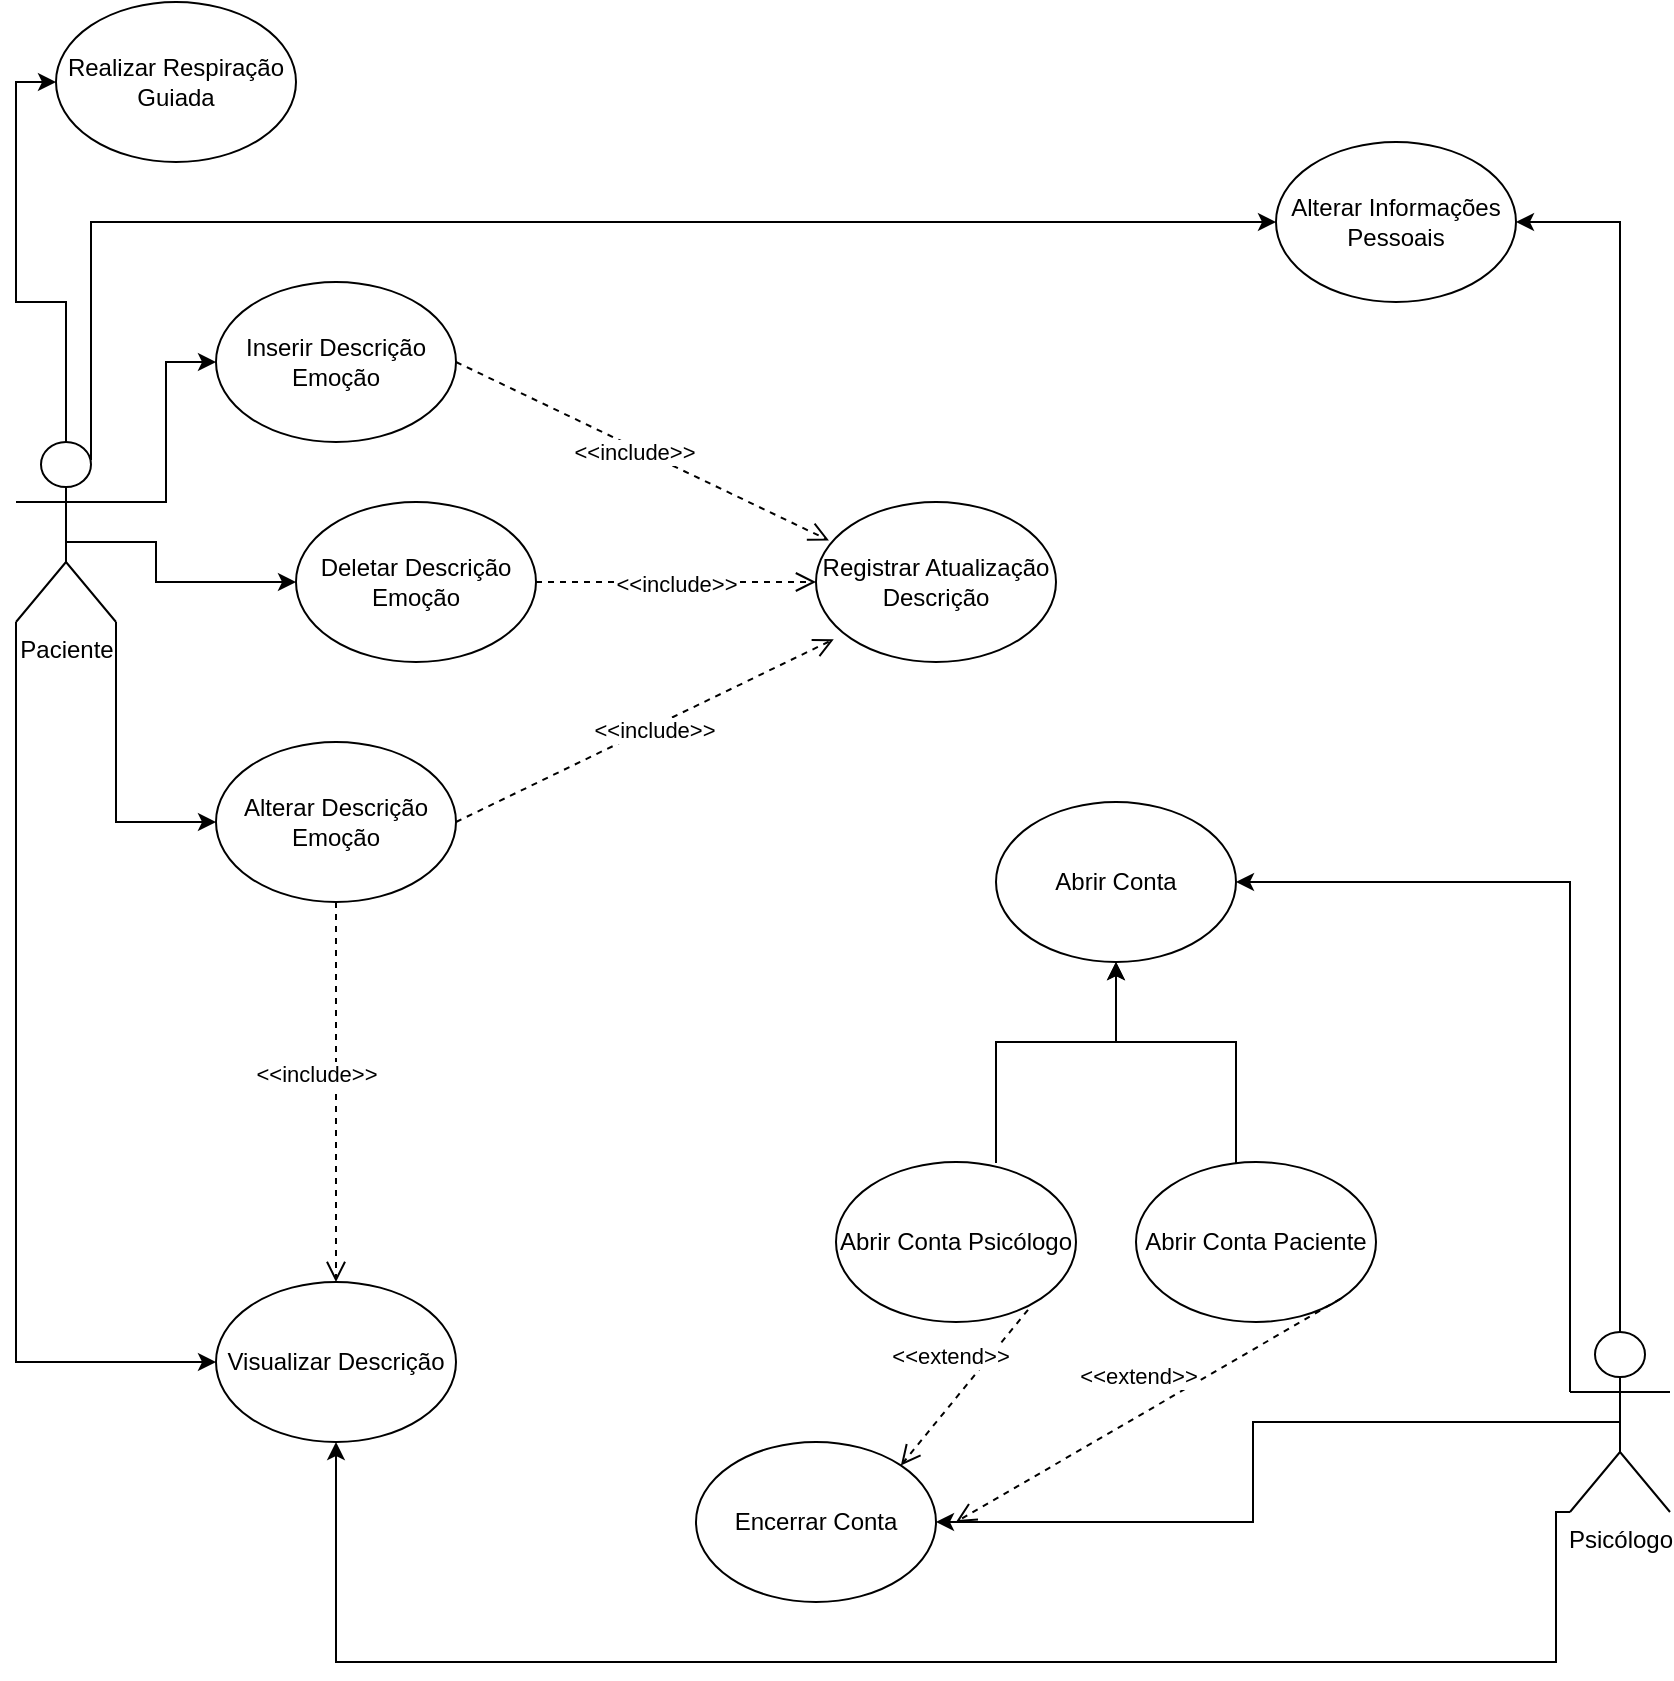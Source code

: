 <mxfile version="24.4.2" type="github">
  <diagram name="Página-1" id="u1A-sHwOy4KjO4R4wEvx">
    <mxGraphModel dx="1811" dy="939" grid="1" gridSize="10" guides="1" tooltips="1" connect="1" arrows="1" fold="1" page="1" pageScale="1" pageWidth="827" pageHeight="1169" math="0" shadow="0">
      <root>
        <mxCell id="0" />
        <mxCell id="1" parent="0" />
        <mxCell id="J47TuPo9XWfDg4zTXb_v-19" style="edgeStyle=orthogonalEdgeStyle;rounded=0;orthogonalLoop=1;jettySize=auto;html=1;exitX=1;exitY=0.333;exitDx=0;exitDy=0;exitPerimeter=0;entryX=0;entryY=0.5;entryDx=0;entryDy=0;" edge="1" parent="1" source="J47TuPo9XWfDg4zTXb_v-1" target="J47TuPo9XWfDg4zTXb_v-16">
          <mxGeometry relative="1" as="geometry">
            <Array as="points">
              <mxPoint x="75" y="270" />
              <mxPoint x="75" y="200" />
            </Array>
          </mxGeometry>
        </mxCell>
        <mxCell id="J47TuPo9XWfDg4zTXb_v-20" style="edgeStyle=orthogonalEdgeStyle;rounded=0;orthogonalLoop=1;jettySize=auto;html=1;exitX=1;exitY=1;exitDx=0;exitDy=0;exitPerimeter=0;entryX=0;entryY=0.5;entryDx=0;entryDy=0;" edge="1" parent="1" source="J47TuPo9XWfDg4zTXb_v-1" target="J47TuPo9XWfDg4zTXb_v-17">
          <mxGeometry relative="1" as="geometry" />
        </mxCell>
        <mxCell id="J47TuPo9XWfDg4zTXb_v-21" style="edgeStyle=orthogonalEdgeStyle;rounded=0;orthogonalLoop=1;jettySize=auto;html=1;exitX=0.5;exitY=0.5;exitDx=0;exitDy=0;exitPerimeter=0;entryX=0;entryY=0.5;entryDx=0;entryDy=0;" edge="1" parent="1" source="J47TuPo9XWfDg4zTXb_v-1" target="J47TuPo9XWfDg4zTXb_v-18">
          <mxGeometry relative="1" as="geometry">
            <Array as="points">
              <mxPoint x="25" y="290" />
              <mxPoint x="70" y="290" />
              <mxPoint x="70" y="310" />
            </Array>
          </mxGeometry>
        </mxCell>
        <mxCell id="J47TuPo9XWfDg4zTXb_v-32" style="edgeStyle=orthogonalEdgeStyle;rounded=0;orthogonalLoop=1;jettySize=auto;html=1;exitX=0;exitY=1;exitDx=0;exitDy=0;exitPerimeter=0;entryX=0;entryY=0.5;entryDx=0;entryDy=0;" edge="1" parent="1" source="J47TuPo9XWfDg4zTXb_v-1" target="J47TuPo9XWfDg4zTXb_v-31">
          <mxGeometry relative="1" as="geometry">
            <Array as="points">
              <mxPoint y="700" />
            </Array>
          </mxGeometry>
        </mxCell>
        <mxCell id="J47TuPo9XWfDg4zTXb_v-42" style="edgeStyle=orthogonalEdgeStyle;rounded=0;orthogonalLoop=1;jettySize=auto;html=1;exitX=0.5;exitY=0;exitDx=0;exitDy=0;exitPerimeter=0;entryX=0;entryY=0.5;entryDx=0;entryDy=0;" edge="1" parent="1" source="J47TuPo9XWfDg4zTXb_v-1" target="J47TuPo9XWfDg4zTXb_v-41">
          <mxGeometry relative="1" as="geometry" />
        </mxCell>
        <mxCell id="J47TuPo9XWfDg4zTXb_v-45" style="edgeStyle=orthogonalEdgeStyle;rounded=0;orthogonalLoop=1;jettySize=auto;html=1;exitX=0.75;exitY=0.1;exitDx=0;exitDy=0;exitPerimeter=0;entryX=0;entryY=0.5;entryDx=0;entryDy=0;" edge="1" parent="1" source="J47TuPo9XWfDg4zTXb_v-1" target="J47TuPo9XWfDg4zTXb_v-44">
          <mxGeometry relative="1" as="geometry">
            <Array as="points">
              <mxPoint x="37" y="130" />
            </Array>
          </mxGeometry>
        </mxCell>
        <mxCell id="J47TuPo9XWfDg4zTXb_v-1" value="Paciente" style="shape=umlActor;verticalLabelPosition=bottom;verticalAlign=top;html=1;outlineConnect=0;" vertex="1" parent="1">
          <mxGeometry y="240" width="50" height="90" as="geometry" />
        </mxCell>
        <mxCell id="J47TuPo9XWfDg4zTXb_v-9" style="edgeStyle=orthogonalEdgeStyle;rounded=0;orthogonalLoop=1;jettySize=auto;html=1;exitX=0.5;exitY=0.5;exitDx=0;exitDy=0;exitPerimeter=0;entryX=1;entryY=0.5;entryDx=0;entryDy=0;" edge="1" parent="1" source="J47TuPo9XWfDg4zTXb_v-2" target="J47TuPo9XWfDg4zTXb_v-6">
          <mxGeometry relative="1" as="geometry" />
        </mxCell>
        <mxCell id="J47TuPo9XWfDg4zTXb_v-11" style="edgeStyle=orthogonalEdgeStyle;rounded=0;orthogonalLoop=1;jettySize=auto;html=1;exitX=0;exitY=0.333;exitDx=0;exitDy=0;exitPerimeter=0;entryX=1;entryY=0.5;entryDx=0;entryDy=0;" edge="1" parent="1" source="J47TuPo9XWfDg4zTXb_v-2" target="J47TuPo9XWfDg4zTXb_v-10">
          <mxGeometry relative="1" as="geometry">
            <Array as="points">
              <mxPoint x="777" y="460" />
            </Array>
          </mxGeometry>
        </mxCell>
        <mxCell id="J47TuPo9XWfDg4zTXb_v-33" style="edgeStyle=orthogonalEdgeStyle;rounded=0;orthogonalLoop=1;jettySize=auto;html=1;exitX=0;exitY=1;exitDx=0;exitDy=0;exitPerimeter=0;entryX=0.5;entryY=1;entryDx=0;entryDy=0;" edge="1" parent="1" source="J47TuPo9XWfDg4zTXb_v-2" target="J47TuPo9XWfDg4zTXb_v-31">
          <mxGeometry relative="1" as="geometry">
            <Array as="points">
              <mxPoint x="770" y="775" />
              <mxPoint x="770" y="850" />
              <mxPoint x="160" y="850" />
            </Array>
          </mxGeometry>
        </mxCell>
        <mxCell id="J47TuPo9XWfDg4zTXb_v-46" style="edgeStyle=orthogonalEdgeStyle;rounded=0;orthogonalLoop=1;jettySize=auto;html=1;exitX=0.5;exitY=0;exitDx=0;exitDy=0;exitPerimeter=0;entryX=1;entryY=0.5;entryDx=0;entryDy=0;" edge="1" parent="1" source="J47TuPo9XWfDg4zTXb_v-2" target="J47TuPo9XWfDg4zTXb_v-44">
          <mxGeometry relative="1" as="geometry" />
        </mxCell>
        <mxCell id="J47TuPo9XWfDg4zTXb_v-2" value="Psicólogo" style="shape=umlActor;verticalLabelPosition=bottom;verticalAlign=top;html=1;outlineConnect=0;" vertex="1" parent="1">
          <mxGeometry x="777" y="685" width="50" height="90" as="geometry" />
        </mxCell>
        <mxCell id="J47TuPo9XWfDg4zTXb_v-4" value="Abrir Conta Psicólogo" style="ellipse;whiteSpace=wrap;html=1;" vertex="1" parent="1">
          <mxGeometry x="410" y="600" width="120" height="80" as="geometry" />
        </mxCell>
        <mxCell id="J47TuPo9XWfDg4zTXb_v-5" value="Abrir Conta Paciente" style="ellipse;whiteSpace=wrap;html=1;" vertex="1" parent="1">
          <mxGeometry x="560" y="600" width="120" height="80" as="geometry" />
        </mxCell>
        <mxCell id="J47TuPo9XWfDg4zTXb_v-6" value="Encerrar Conta" style="ellipse;whiteSpace=wrap;html=1;" vertex="1" parent="1">
          <mxGeometry x="340" y="740" width="120" height="80" as="geometry" />
        </mxCell>
        <mxCell id="J47TuPo9XWfDg4zTXb_v-10" value="Abrir Conta" style="ellipse;whiteSpace=wrap;html=1;" vertex="1" parent="1">
          <mxGeometry x="490" y="420" width="120" height="80" as="geometry" />
        </mxCell>
        <mxCell id="J47TuPo9XWfDg4zTXb_v-15" value="Registrar Atualização&lt;div&gt;Descrição&lt;/div&gt;" style="ellipse;whiteSpace=wrap;html=1;" vertex="1" parent="1">
          <mxGeometry x="400" y="270" width="120" height="80" as="geometry" />
        </mxCell>
        <mxCell id="J47TuPo9XWfDg4zTXb_v-16" value="Inserir Descrição Emoção" style="ellipse;whiteSpace=wrap;html=1;" vertex="1" parent="1">
          <mxGeometry x="100" y="160" width="120" height="80" as="geometry" />
        </mxCell>
        <mxCell id="J47TuPo9XWfDg4zTXb_v-17" value="Alterar Descrição Emoção" style="ellipse;whiteSpace=wrap;html=1;" vertex="1" parent="1">
          <mxGeometry x="100" y="390" width="120" height="80" as="geometry" />
        </mxCell>
        <mxCell id="J47TuPo9XWfDg4zTXb_v-18" value="Deletar Descrição Emoção" style="ellipse;whiteSpace=wrap;html=1;" vertex="1" parent="1">
          <mxGeometry x="140" y="270" width="120" height="80" as="geometry" />
        </mxCell>
        <mxCell id="J47TuPo9XWfDg4zTXb_v-27" style="edgeStyle=orthogonalEdgeStyle;rounded=0;orthogonalLoop=1;jettySize=auto;html=1;exitX=0.5;exitY=1;exitDx=0;exitDy=0;entryX=0.5;entryY=1;entryDx=0;entryDy=0;" edge="1" parent="1" source="J47TuPo9XWfDg4zTXb_v-24" target="J47TuPo9XWfDg4zTXb_v-10">
          <mxGeometry relative="1" as="geometry" />
        </mxCell>
        <mxCell id="J47TuPo9XWfDg4zTXb_v-36" value="" style="edgeStyle=orthogonalEdgeStyle;rounded=0;orthogonalLoop=1;jettySize=auto;html=1;" edge="1" parent="1" source="J47TuPo9XWfDg4zTXb_v-24" target="J47TuPo9XWfDg4zTXb_v-10">
          <mxGeometry relative="1" as="geometry" />
        </mxCell>
        <mxCell id="J47TuPo9XWfDg4zTXb_v-24" value="" style="shape=partialRectangle;whiteSpace=wrap;html=1;bottom=1;right=1;left=1;top=0;fillColor=none;routingCenterX=-0.5;direction=west;" vertex="1" parent="1">
          <mxGeometry x="490" y="540" width="120" height="60" as="geometry" />
        </mxCell>
        <mxCell id="J47TuPo9XWfDg4zTXb_v-28" value="&amp;lt;&amp;lt;include&amp;gt;&amp;gt;" style="html=1;verticalAlign=bottom;endArrow=open;dashed=1;endSize=8;curved=0;rounded=0;entryX=0.054;entryY=0.24;entryDx=0;entryDy=0;entryPerimeter=0;exitX=1;exitY=0.5;exitDx=0;exitDy=0;" edge="1" parent="1" source="J47TuPo9XWfDg4zTXb_v-16" target="J47TuPo9XWfDg4zTXb_v-15">
          <mxGeometry y="-10" relative="1" as="geometry">
            <mxPoint x="370" y="230" as="sourcePoint" />
            <mxPoint x="290" y="230" as="targetPoint" />
            <mxPoint as="offset" />
          </mxGeometry>
        </mxCell>
        <mxCell id="J47TuPo9XWfDg4zTXb_v-29" value="&amp;lt;&amp;lt;include&amp;gt;&amp;gt;" style="html=1;verticalAlign=bottom;endArrow=open;dashed=1;endSize=8;curved=0;rounded=0;entryX=0;entryY=0.5;entryDx=0;entryDy=0;exitX=1;exitY=0.5;exitDx=0;exitDy=0;" edge="1" parent="1" source="J47TuPo9XWfDg4zTXb_v-18" target="J47TuPo9XWfDg4zTXb_v-15">
          <mxGeometry y="-10" relative="1" as="geometry">
            <mxPoint x="230" y="210" as="sourcePoint" />
            <mxPoint x="426" y="259" as="targetPoint" />
            <mxPoint as="offset" />
          </mxGeometry>
        </mxCell>
        <mxCell id="J47TuPo9XWfDg4zTXb_v-30" value="&amp;lt;&amp;lt;include&amp;gt;&amp;gt;" style="html=1;verticalAlign=bottom;endArrow=open;dashed=1;endSize=8;curved=0;rounded=0;entryX=0.074;entryY=0.858;entryDx=0;entryDy=0;entryPerimeter=0;exitX=1;exitY=0.5;exitDx=0;exitDy=0;" edge="1" parent="1" source="J47TuPo9XWfDg4zTXb_v-17" target="J47TuPo9XWfDg4zTXb_v-15">
          <mxGeometry y="-10" relative="1" as="geometry">
            <mxPoint x="240" y="220" as="sourcePoint" />
            <mxPoint x="436" y="269" as="targetPoint" />
            <mxPoint as="offset" />
          </mxGeometry>
        </mxCell>
        <mxCell id="J47TuPo9XWfDg4zTXb_v-31" value="Visualizar Descrição" style="ellipse;whiteSpace=wrap;html=1;" vertex="1" parent="1">
          <mxGeometry x="100" y="660" width="120" height="80" as="geometry" />
        </mxCell>
        <mxCell id="J47TuPo9XWfDg4zTXb_v-34" value="&amp;lt;&amp;lt;extend&amp;gt;&amp;gt;" style="html=1;verticalAlign=bottom;endArrow=open;dashed=1;endSize=8;curved=0;rounded=0;exitX=0.8;exitY=0.924;exitDx=0;exitDy=0;entryX=1;entryY=0;entryDx=0;entryDy=0;exitPerimeter=0;" edge="1" parent="1" source="J47TuPo9XWfDg4zTXb_v-4" target="J47TuPo9XWfDg4zTXb_v-6">
          <mxGeometry y="-10" relative="1" as="geometry">
            <mxPoint x="500" y="680" as="sourcePoint" />
            <mxPoint x="580" y="750" as="targetPoint" />
            <mxPoint as="offset" />
          </mxGeometry>
        </mxCell>
        <mxCell id="J47TuPo9XWfDg4zTXb_v-35" value="&amp;lt;&amp;lt;extend&amp;gt;&amp;gt;" style="html=1;verticalAlign=bottom;endArrow=open;dashed=1;endSize=8;curved=0;rounded=0;exitX=1;exitY=1;exitDx=0;exitDy=0;" edge="1" parent="1" source="J47TuPo9XWfDg4zTXb_v-5">
          <mxGeometry y="-10" relative="1" as="geometry">
            <mxPoint x="690" y="650" as="sourcePoint" />
            <mxPoint x="470" y="780" as="targetPoint" />
            <mxPoint as="offset" />
          </mxGeometry>
        </mxCell>
        <mxCell id="J47TuPo9XWfDg4zTXb_v-41" value="Realizar Respiração Guiada" style="ellipse;whiteSpace=wrap;html=1;" vertex="1" parent="1">
          <mxGeometry x="20" y="20" width="120" height="80" as="geometry" />
        </mxCell>
        <mxCell id="J47TuPo9XWfDg4zTXb_v-43" value="&amp;lt;&amp;lt;include&amp;gt;&amp;gt;" style="html=1;verticalAlign=bottom;endArrow=open;dashed=1;endSize=8;curved=0;rounded=0;entryX=0.5;entryY=0;entryDx=0;entryDy=0;exitX=0.5;exitY=1;exitDx=0;exitDy=0;" edge="1" parent="1" source="J47TuPo9XWfDg4zTXb_v-17" target="J47TuPo9XWfDg4zTXb_v-31">
          <mxGeometry y="-10" relative="1" as="geometry">
            <mxPoint x="230" y="440" as="sourcePoint" />
            <mxPoint x="419" y="349" as="targetPoint" />
            <mxPoint as="offset" />
          </mxGeometry>
        </mxCell>
        <mxCell id="J47TuPo9XWfDg4zTXb_v-44" value="Alterar Informações Pessoais" style="ellipse;whiteSpace=wrap;html=1;" vertex="1" parent="1">
          <mxGeometry x="630" y="90" width="120" height="80" as="geometry" />
        </mxCell>
      </root>
    </mxGraphModel>
  </diagram>
</mxfile>
